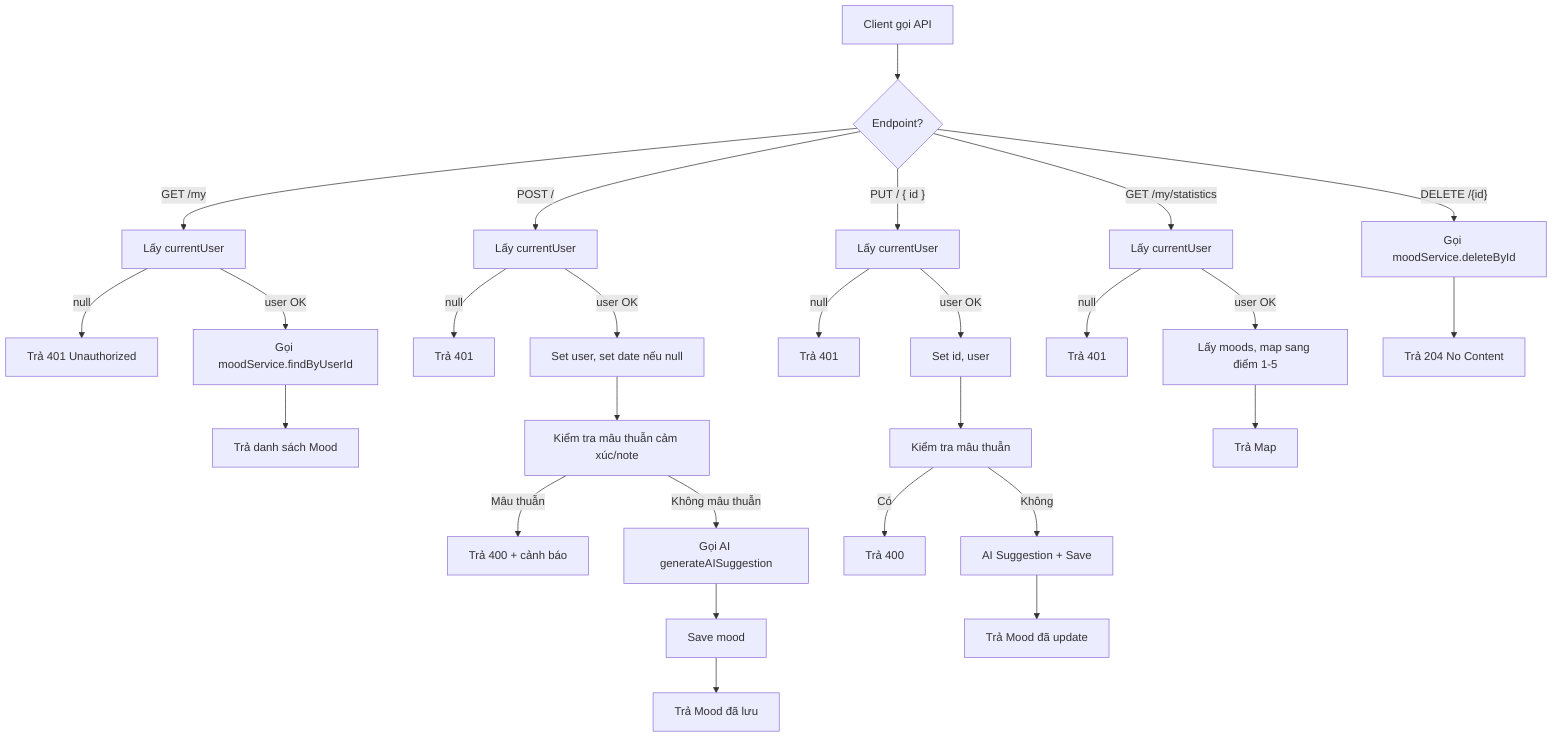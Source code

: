 flowchart TD
    A[Client gọi API] --> B{Endpoint?}

    %% GET /my
    B -->|GET /my| C[Lấy currentUser]
    C -->|null| C1[Trả 401 Unauthorized]
    C -->|user OK| C2[Gọi moodService.findByUserId]
    C2 --> C3[Trả danh sách Mood]

    %% POST /
    B -->|POST /| D[Lấy currentUser]
    D -->|null| D1[Trả 401]
    D -->|user OK| D2[Set user, set date nếu null]
    D2 --> D3[Kiểm tra mâu thuẫn cảm xúc/note]
    D3 -->|Mâu thuẫn| D4[Trả 400 + cảnh báo]
    D3 -->|Không mâu thuẫn| D5[Gọi AI generateAISuggestion]
    D5 --> D6[Save mood]
    D6 --> D7[Trả Mood đã lưu]

    %% PUT /{id}
    B -->|"PUT / { id }"| E[Lấy currentUser]
    E -->|null| E1[Trả 401]
    E -->|user OK| E2[Set id, user]
    E2 --> E3[Kiểm tra mâu thuẫn]
    E3 -->|Có| E4[Trả 400]
    E3 -->|Không| E5[AI Suggestion + Save]
    E5 --> E6[Trả Mood đã update]

    %% GET /my/statistics
    B -->|GET /my/statistics| F[Lấy currentUser]
    F -->|null| F1[Trả 401]
    F -->|user OK| F2[Lấy moods, map sang điểm 1-5]
    F2 --> F3[Trả Map<String,Integer>]

    %% DELETE /{id}
    B -->|"DELETE /{id}"| G[Gọi moodService.deleteById]
    G --> G1[Trả 204 No Content]